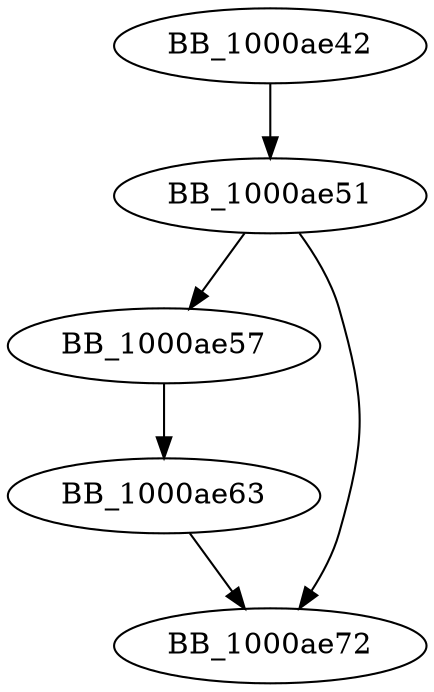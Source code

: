 DiGraph ___set_flsgetvalue{
BB_1000ae42->BB_1000ae51
BB_1000ae51->BB_1000ae57
BB_1000ae51->BB_1000ae72
BB_1000ae57->BB_1000ae63
BB_1000ae63->BB_1000ae72
}
